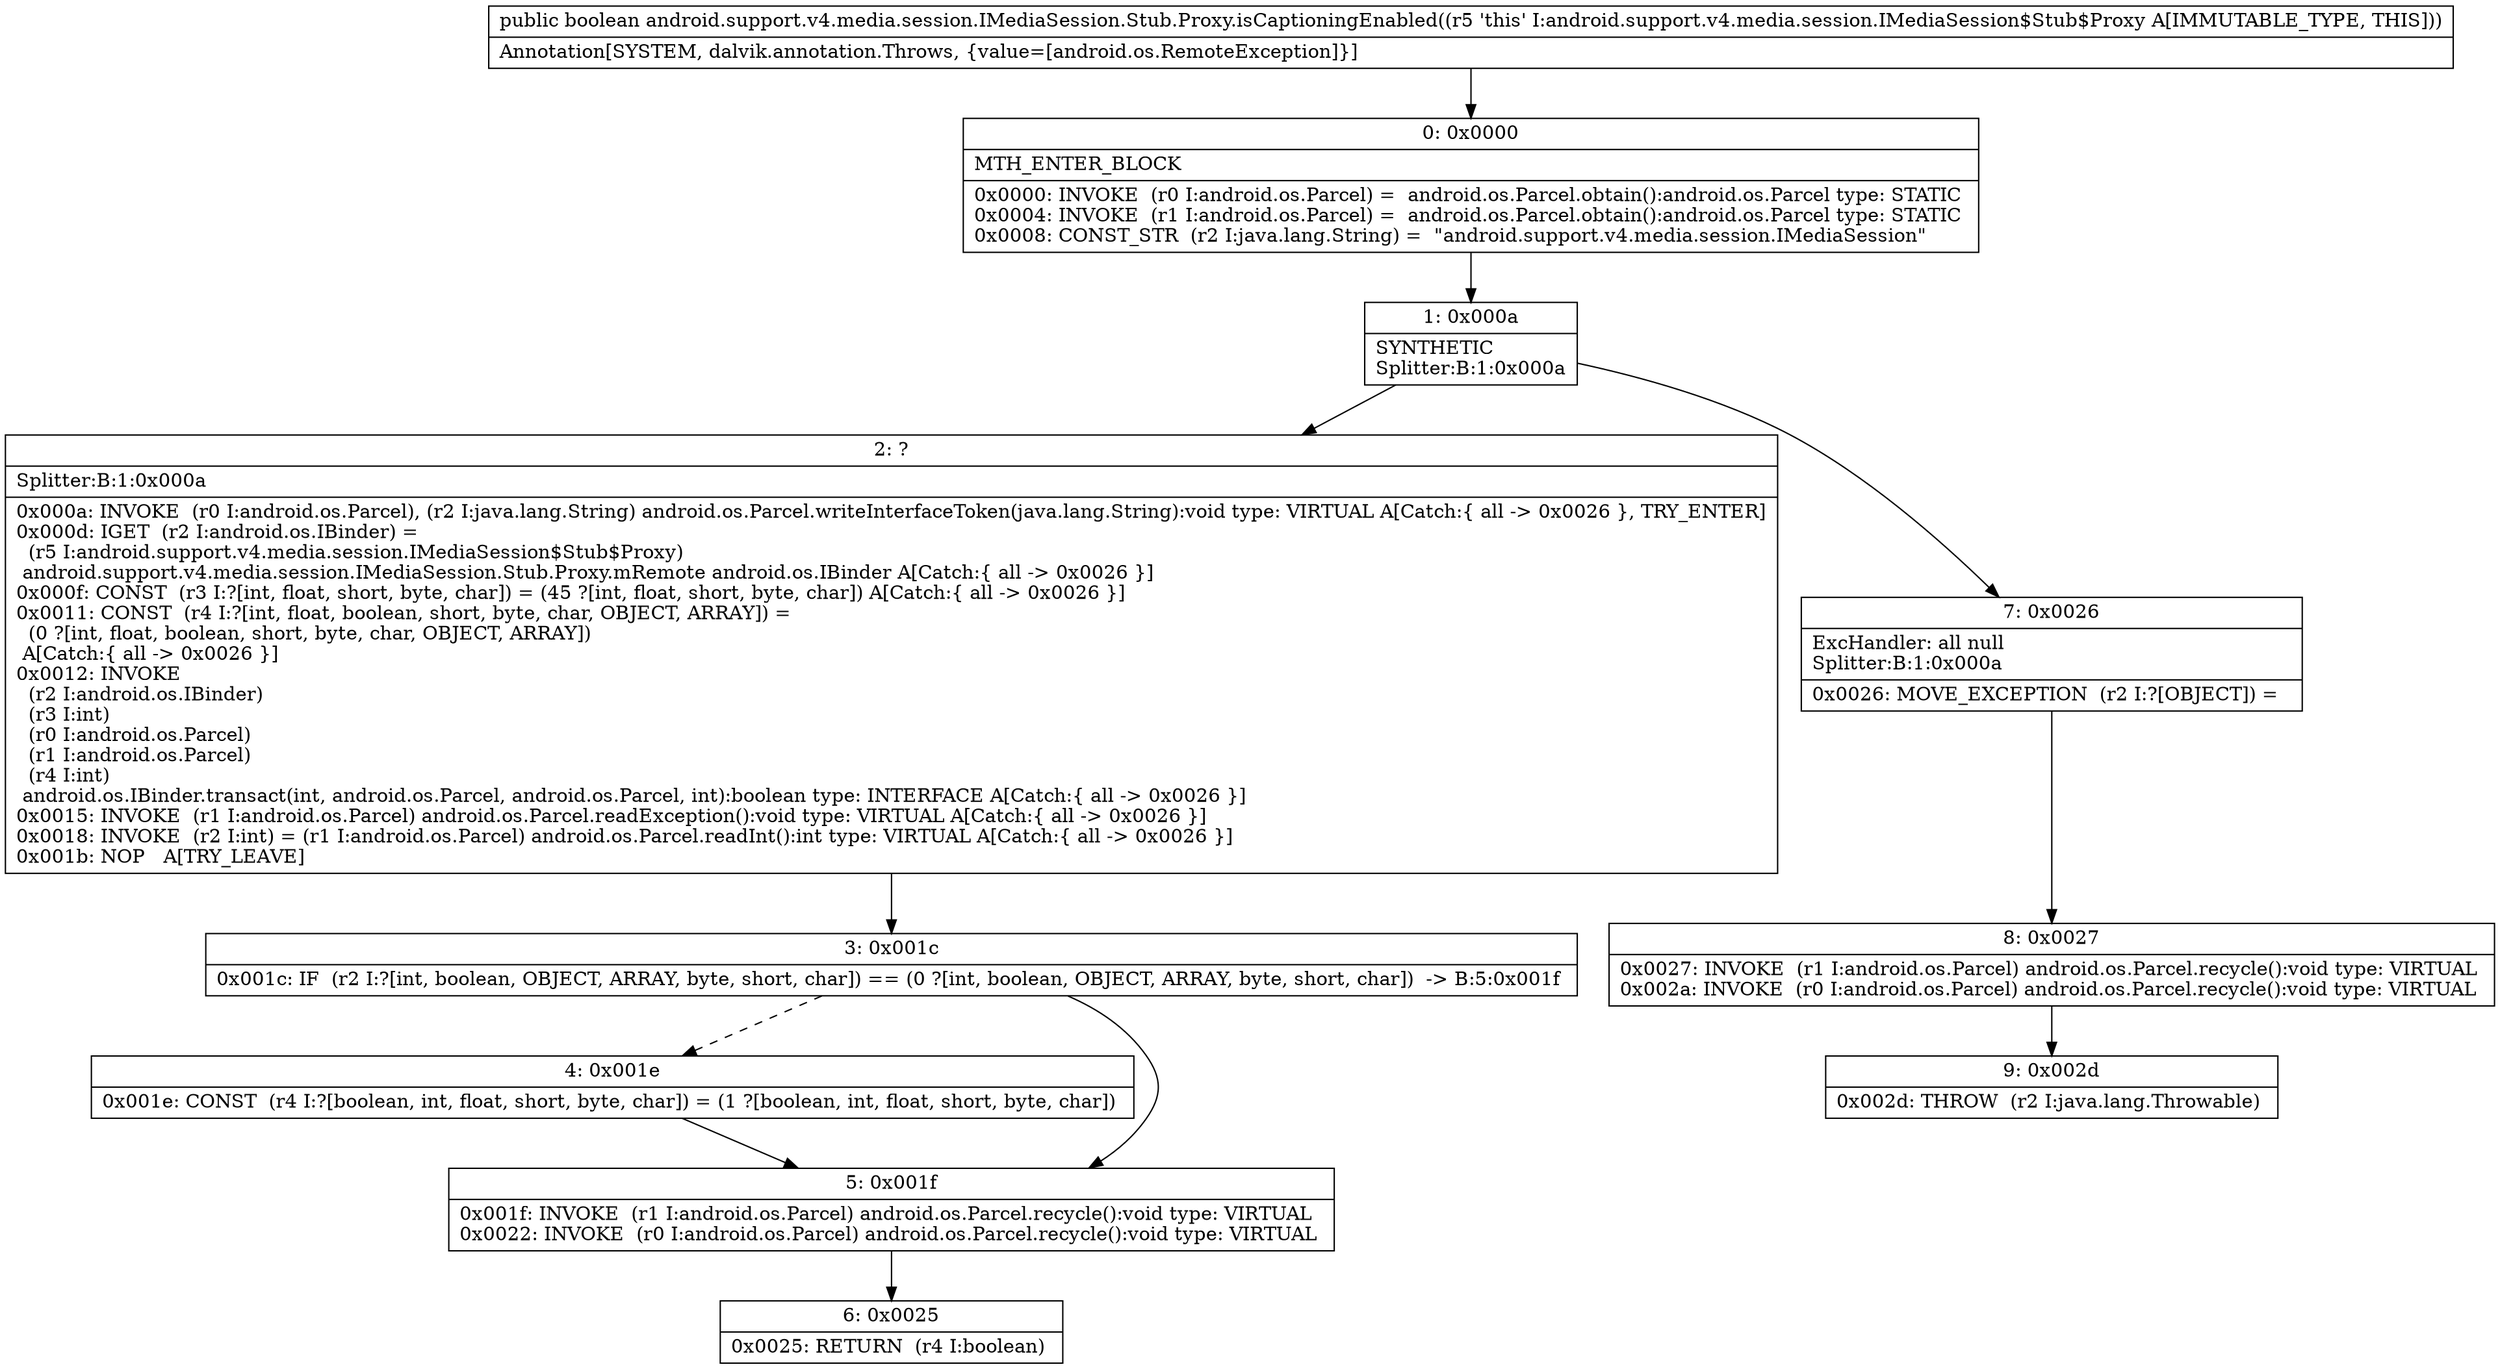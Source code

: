 digraph "CFG forandroid.support.v4.media.session.IMediaSession.Stub.Proxy.isCaptioningEnabled()Z" {
Node_0 [shape=record,label="{0\:\ 0x0000|MTH_ENTER_BLOCK\l|0x0000: INVOKE  (r0 I:android.os.Parcel) =  android.os.Parcel.obtain():android.os.Parcel type: STATIC \l0x0004: INVOKE  (r1 I:android.os.Parcel) =  android.os.Parcel.obtain():android.os.Parcel type: STATIC \l0x0008: CONST_STR  (r2 I:java.lang.String) =  \"android.support.v4.media.session.IMediaSession\" \l}"];
Node_1 [shape=record,label="{1\:\ 0x000a|SYNTHETIC\lSplitter:B:1:0x000a\l}"];
Node_2 [shape=record,label="{2\:\ ?|Splitter:B:1:0x000a\l|0x000a: INVOKE  (r0 I:android.os.Parcel), (r2 I:java.lang.String) android.os.Parcel.writeInterfaceToken(java.lang.String):void type: VIRTUAL A[Catch:\{ all \-\> 0x0026 \}, TRY_ENTER]\l0x000d: IGET  (r2 I:android.os.IBinder) = \l  (r5 I:android.support.v4.media.session.IMediaSession$Stub$Proxy)\l android.support.v4.media.session.IMediaSession.Stub.Proxy.mRemote android.os.IBinder A[Catch:\{ all \-\> 0x0026 \}]\l0x000f: CONST  (r3 I:?[int, float, short, byte, char]) = (45 ?[int, float, short, byte, char]) A[Catch:\{ all \-\> 0x0026 \}]\l0x0011: CONST  (r4 I:?[int, float, boolean, short, byte, char, OBJECT, ARRAY]) = \l  (0 ?[int, float, boolean, short, byte, char, OBJECT, ARRAY])\l A[Catch:\{ all \-\> 0x0026 \}]\l0x0012: INVOKE  \l  (r2 I:android.os.IBinder)\l  (r3 I:int)\l  (r0 I:android.os.Parcel)\l  (r1 I:android.os.Parcel)\l  (r4 I:int)\l android.os.IBinder.transact(int, android.os.Parcel, android.os.Parcel, int):boolean type: INTERFACE A[Catch:\{ all \-\> 0x0026 \}]\l0x0015: INVOKE  (r1 I:android.os.Parcel) android.os.Parcel.readException():void type: VIRTUAL A[Catch:\{ all \-\> 0x0026 \}]\l0x0018: INVOKE  (r2 I:int) = (r1 I:android.os.Parcel) android.os.Parcel.readInt():int type: VIRTUAL A[Catch:\{ all \-\> 0x0026 \}]\l0x001b: NOP   A[TRY_LEAVE]\l}"];
Node_3 [shape=record,label="{3\:\ 0x001c|0x001c: IF  (r2 I:?[int, boolean, OBJECT, ARRAY, byte, short, char]) == (0 ?[int, boolean, OBJECT, ARRAY, byte, short, char])  \-\> B:5:0x001f \l}"];
Node_4 [shape=record,label="{4\:\ 0x001e|0x001e: CONST  (r4 I:?[boolean, int, float, short, byte, char]) = (1 ?[boolean, int, float, short, byte, char]) \l}"];
Node_5 [shape=record,label="{5\:\ 0x001f|0x001f: INVOKE  (r1 I:android.os.Parcel) android.os.Parcel.recycle():void type: VIRTUAL \l0x0022: INVOKE  (r0 I:android.os.Parcel) android.os.Parcel.recycle():void type: VIRTUAL \l}"];
Node_6 [shape=record,label="{6\:\ 0x0025|0x0025: RETURN  (r4 I:boolean) \l}"];
Node_7 [shape=record,label="{7\:\ 0x0026|ExcHandler: all null\lSplitter:B:1:0x000a\l|0x0026: MOVE_EXCEPTION  (r2 I:?[OBJECT]) =  \l}"];
Node_8 [shape=record,label="{8\:\ 0x0027|0x0027: INVOKE  (r1 I:android.os.Parcel) android.os.Parcel.recycle():void type: VIRTUAL \l0x002a: INVOKE  (r0 I:android.os.Parcel) android.os.Parcel.recycle():void type: VIRTUAL \l}"];
Node_9 [shape=record,label="{9\:\ 0x002d|0x002d: THROW  (r2 I:java.lang.Throwable) \l}"];
MethodNode[shape=record,label="{public boolean android.support.v4.media.session.IMediaSession.Stub.Proxy.isCaptioningEnabled((r5 'this' I:android.support.v4.media.session.IMediaSession$Stub$Proxy A[IMMUTABLE_TYPE, THIS]))  | Annotation[SYSTEM, dalvik.annotation.Throws, \{value=[android.os.RemoteException]\}]\l}"];
MethodNode -> Node_0;
Node_0 -> Node_1;
Node_1 -> Node_2;
Node_1 -> Node_7;
Node_2 -> Node_3;
Node_3 -> Node_4[style=dashed];
Node_3 -> Node_5;
Node_4 -> Node_5;
Node_5 -> Node_6;
Node_7 -> Node_8;
Node_8 -> Node_9;
}


